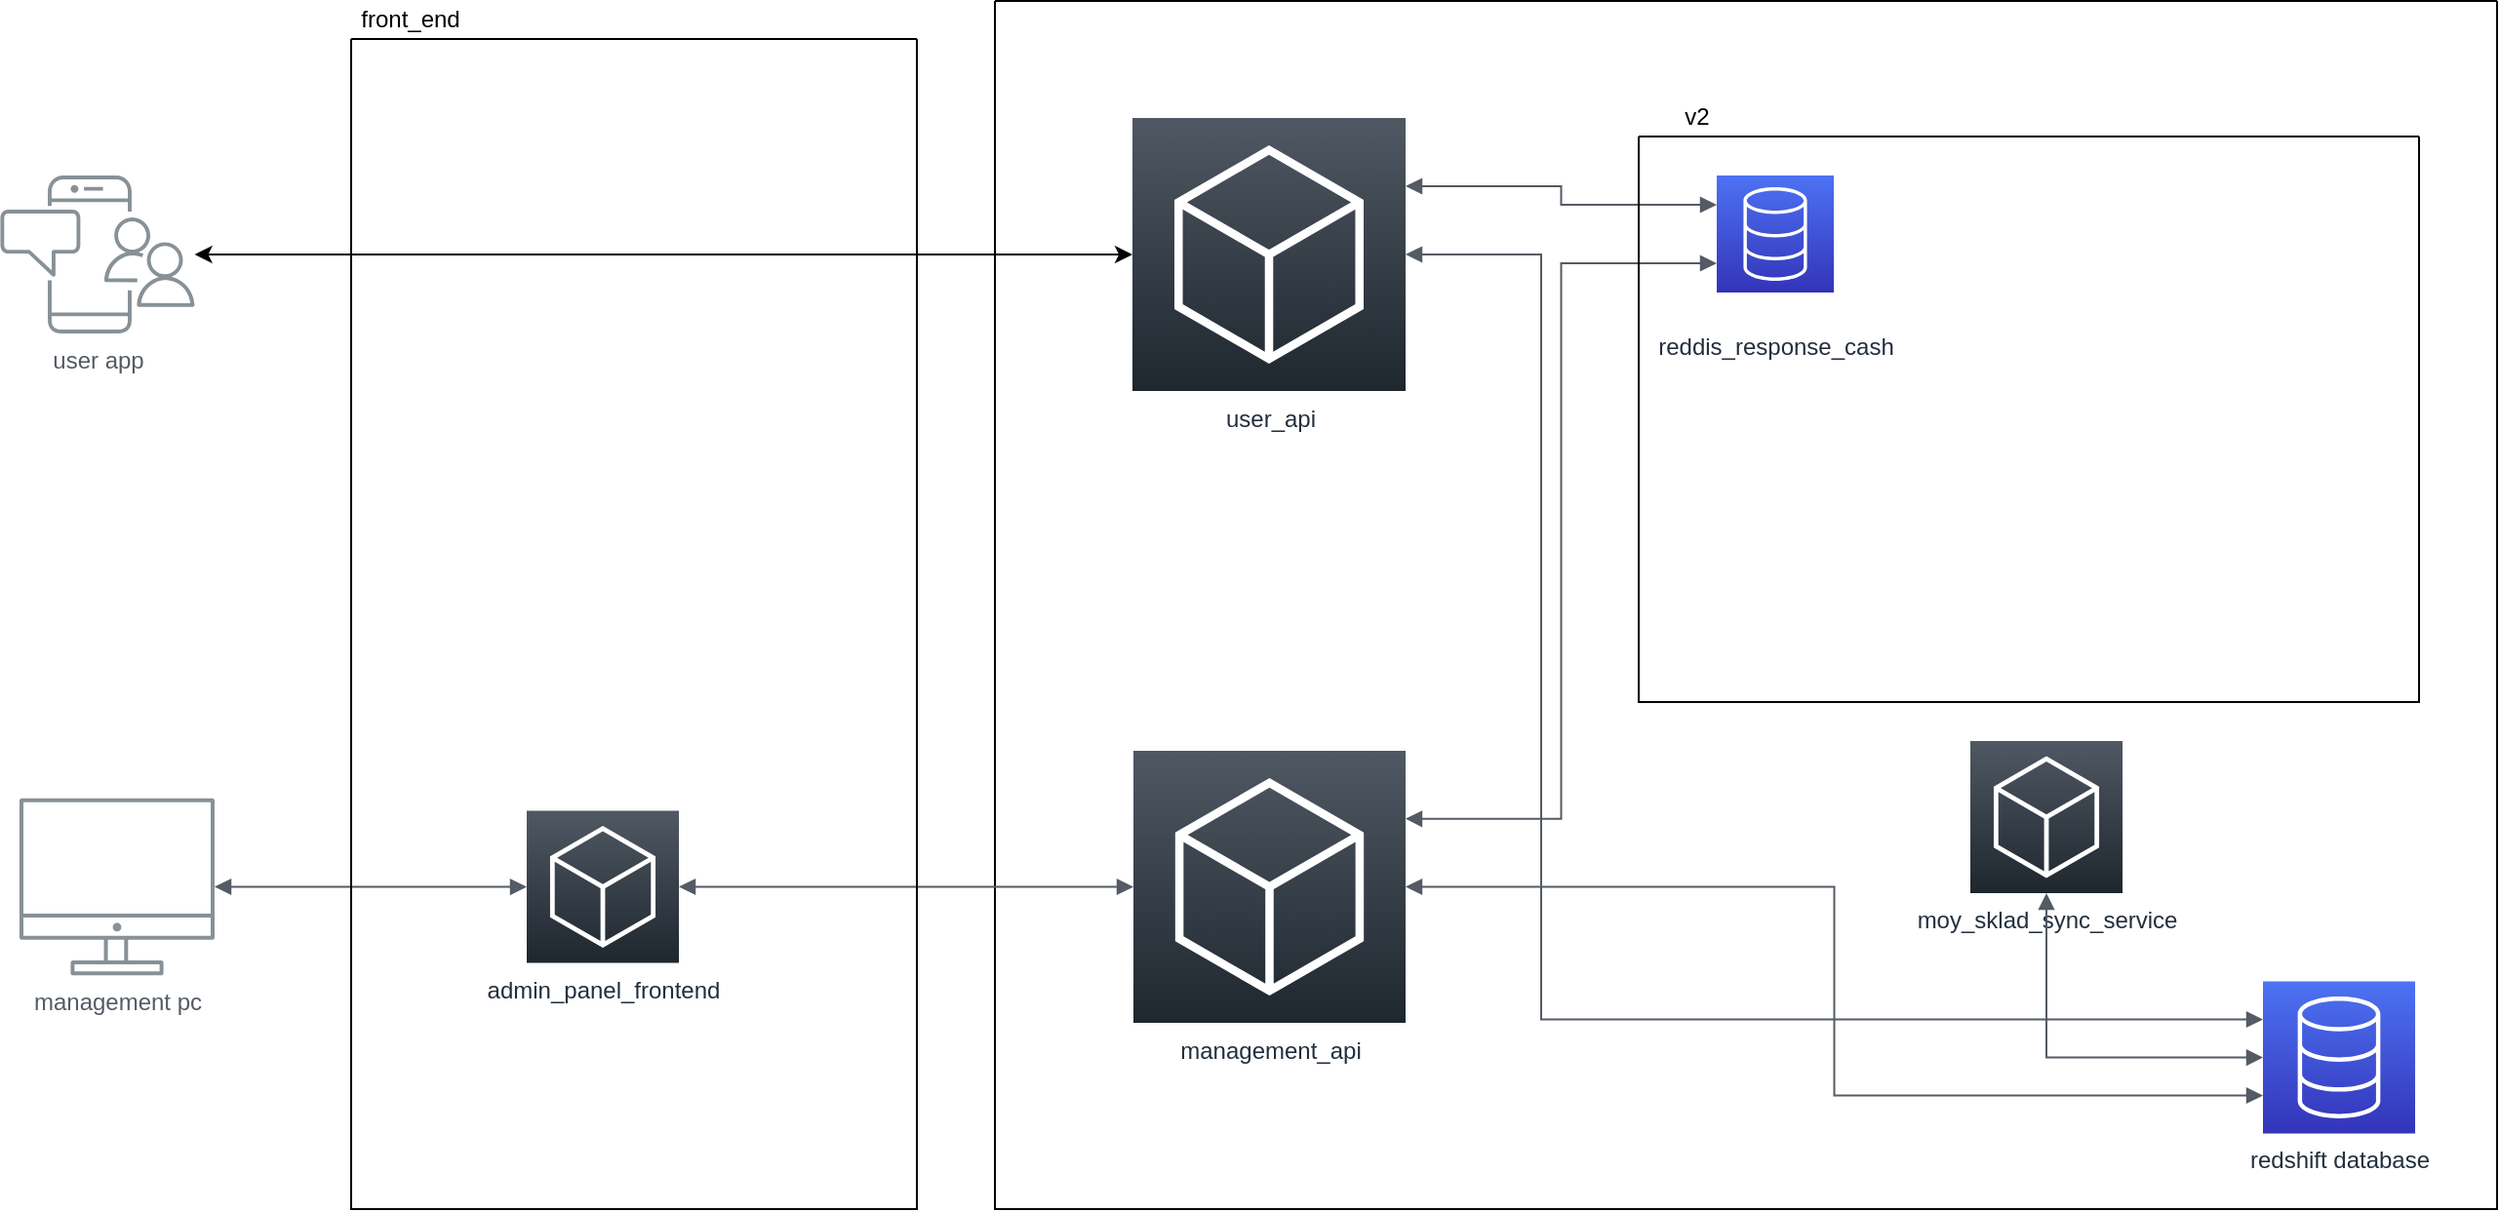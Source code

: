<mxfile version="14.7.4" type="github">
  <diagram id="Ht1M8jgEwFfnCIfOTk4-" name="Page-1">
    <mxGraphModel dx="1550" dy="863" grid="1" gridSize="10" guides="1" tooltips="1" connect="1" arrows="1" fold="1" page="1" pageScale="1" pageWidth="827" pageHeight="583" math="0" shadow="0">
      <root>
        <mxCell id="0" />
        <mxCell id="1" parent="0" />
        <mxCell id="UEzPUAAOIrF-is8g5C7q-109" value="&lt;div&gt;management pc&lt;/div&gt;&lt;div&gt;&lt;br&gt;&lt;/div&gt;" style="outlineConnect=0;gradientColor=none;fontColor=#545B64;strokeColor=none;fillColor=#879196;dashed=0;verticalLabelPosition=bottom;verticalAlign=top;align=center;html=1;fontSize=12;fontStyle=0;aspect=fixed;shape=mxgraph.aws4.illustration_desktop;pointerEvents=1;labelBackgroundColor=#ffffff;" parent="1" vertex="1">
          <mxGeometry x="100" y="449.25" width="100" height="91" as="geometry" />
        </mxCell>
        <mxCell id="UEzPUAAOIrF-is8g5C7q-110" value="&lt;div&gt;user app&lt;/div&gt;&lt;div&gt;&lt;br&gt;&lt;/div&gt;" style="outlineConnect=0;gradientColor=none;fontColor=#545B64;strokeColor=none;fillColor=#879196;dashed=0;verticalLabelPosition=bottom;verticalAlign=top;align=center;html=1;fontSize=12;fontStyle=0;aspect=fixed;shape=mxgraph.aws4.illustration_notification;pointerEvents=1;labelBackgroundColor=#ffffff;" parent="1" vertex="1">
          <mxGeometry x="90" y="130" width="100" height="81" as="geometry" />
        </mxCell>
        <mxCell id="O6OdLxzxA0O9MbHti5Z7-6" value="&lt;div&gt;redshift database&lt;/div&gt;" style="points=[[0,0,0],[0.25,0,0],[0.5,0,0],[0.75,0,0],[1,0,0],[0,1,0],[0.25,1,0],[0.5,1,0],[0.75,1,0],[1,1,0],[0,0.25,0],[0,0.5,0],[0,0.75,0],[1,0.25,0],[1,0.5,0],[1,0.75,0]];outlineConnect=0;fontColor=#232F3E;gradientColor=#4D72F3;gradientDirection=north;fillColor=#3334B9;strokeColor=#ffffff;dashed=0;verticalLabelPosition=bottom;verticalAlign=top;align=center;html=1;fontSize=12;fontStyle=0;aspect=fixed;shape=mxgraph.aws4.resourceIcon;resIcon=mxgraph.aws4.database;" vertex="1" parent="1">
          <mxGeometry x="1250" y="543.25" width="78" height="78" as="geometry" />
        </mxCell>
        <mxCell id="O6OdLxzxA0O9MbHti5Z7-8" value="&lt;div&gt;user_api&lt;/div&gt;" style="points=[[0,0,0],[0.25,0,0],[0.5,0,0],[0.75,0,0],[1,0,0],[0,1,0],[0.25,1,0],[0.5,1,0],[0.75,1,0],[1,1,0],[0,0.25,0],[0,0.5,0],[0,0.75,0],[1,0.25,0],[1,0.5,0],[1,0.75,0]];gradientDirection=north;outlineConnect=0;fontColor=#232F3E;gradientColor=#505863;fillColor=#1E262E;strokeColor=#ffffff;dashed=0;verticalLabelPosition=bottom;verticalAlign=top;align=center;html=1;fontSize=12;fontStyle=0;aspect=fixed;shape=mxgraph.aws4.resourceIcon;resIcon=mxgraph.aws4.general;" vertex="1" parent="1">
          <mxGeometry x="670.5" y="100.5" width="140" height="140" as="geometry" />
        </mxCell>
        <mxCell id="O6OdLxzxA0O9MbHti5Z7-9" value="management_api" style="points=[[0,0,0],[0.25,0,0],[0.5,0,0],[0.75,0,0],[1,0,0],[0,1,0],[0.25,1,0],[0.5,1,0],[0.75,1,0],[1,1,0],[0,0.25,0],[0,0.5,0],[0,0.75,0],[1,0.25,0],[1,0.5,0],[1,0.75,0]];gradientDirection=north;outlineConnect=0;fontColor=#232F3E;gradientColor=#505863;fillColor=#1E262E;strokeColor=#ffffff;dashed=0;verticalLabelPosition=bottom;verticalAlign=top;align=center;html=1;fontSize=12;fontStyle=0;aspect=fixed;shape=mxgraph.aws4.resourceIcon;resIcon=mxgraph.aws4.general;" vertex="1" parent="1">
          <mxGeometry x="671" y="425" width="139.5" height="139.5" as="geometry" />
        </mxCell>
        <mxCell id="O6OdLxzxA0O9MbHti5Z7-11" value="" style="endArrow=classic;startArrow=classic;html=1;" edge="1" parent="1" source="UEzPUAAOIrF-is8g5C7q-110" target="O6OdLxzxA0O9MbHti5Z7-8">
          <mxGeometry width="50" height="50" relative="1" as="geometry">
            <mxPoint x="210" y="190" as="sourcePoint" />
            <mxPoint x="361" y="189" as="targetPoint" />
          </mxGeometry>
        </mxCell>
        <mxCell id="O6OdLxzxA0O9MbHti5Z7-13" value="moy_sklad_sync_service" style="points=[[0,0,0],[0.25,0,0],[0.5,0,0],[0.75,0,0],[1,0,0],[0,1,0],[0.25,1,0],[0.5,1,0],[0.75,1,0],[1,1,0],[0,0.25,0],[0,0.5,0],[0,0.75,0],[1,0.25,0],[1,0.5,0],[1,0.75,0]];gradientDirection=north;outlineConnect=0;fontColor=#232F3E;gradientColor=#505863;fillColor=#1E262E;strokeColor=#ffffff;dashed=0;verticalLabelPosition=bottom;verticalAlign=top;align=center;html=1;fontSize=12;fontStyle=0;aspect=fixed;shape=mxgraph.aws4.resourceIcon;resIcon=mxgraph.aws4.general;" vertex="1" parent="1">
          <mxGeometry x="1100" y="420" width="78" height="78" as="geometry" />
        </mxCell>
        <mxCell id="O6OdLxzxA0O9MbHti5Z7-16" value="" style="edgeStyle=orthogonalEdgeStyle;html=1;endArrow=block;elbow=vertical;startArrow=block;startFill=1;endFill=1;strokeColor=#545B64;rounded=0;" edge="1" parent="1" source="O6OdLxzxA0O9MbHti5Z7-6" target="O6OdLxzxA0O9MbHti5Z7-13">
          <mxGeometry width="100" relative="1" as="geometry">
            <mxPoint x="850" y="300" as="sourcePoint" />
            <mxPoint x="950" y="300" as="targetPoint" />
          </mxGeometry>
        </mxCell>
        <mxCell id="O6OdLxzxA0O9MbHti5Z7-17" value="" style="edgeStyle=orthogonalEdgeStyle;html=1;endArrow=block;elbow=vertical;startArrow=block;startFill=1;endFill=1;strokeColor=#545B64;rounded=0;entryX=0;entryY=0.75;entryDx=0;entryDy=0;entryPerimeter=0;" edge="1" parent="1" source="O6OdLxzxA0O9MbHti5Z7-9" target="O6OdLxzxA0O9MbHti5Z7-6">
          <mxGeometry width="100" relative="1" as="geometry">
            <mxPoint x="850" y="300" as="sourcePoint" />
            <mxPoint x="950" y="300" as="targetPoint" />
          </mxGeometry>
        </mxCell>
        <mxCell id="O6OdLxzxA0O9MbHti5Z7-18" value="" style="edgeStyle=orthogonalEdgeStyle;html=1;endArrow=block;elbow=vertical;startArrow=block;startFill=1;endFill=1;strokeColor=#545B64;rounded=0;entryX=0;entryY=0.25;entryDx=0;entryDy=0;entryPerimeter=0;" edge="1" parent="1" source="O6OdLxzxA0O9MbHti5Z7-8" target="O6OdLxzxA0O9MbHti5Z7-6">
          <mxGeometry width="100" relative="1" as="geometry">
            <mxPoint x="850" y="300" as="sourcePoint" />
            <mxPoint x="1210" y="110" as="targetPoint" />
            <Array as="points">
              <mxPoint x="880" y="171" />
              <mxPoint x="880" y="563" />
            </Array>
          </mxGeometry>
        </mxCell>
        <mxCell id="O6OdLxzxA0O9MbHti5Z7-23" value="&lt;br&gt;reddis_response_cash" style="points=[[0,0,0],[0.25,0,0],[0.5,0,0],[0.75,0,0],[1,0,0],[0,1,0],[0.25,1,0],[0.5,1,0],[0.75,1,0],[1,1,0],[0,0.25,0],[0,0.5,0],[0,0.75,0],[1,0.25,0],[1,0.5,0],[1,0.75,0]];outlineConnect=0;fontColor=#232F3E;gradientColor=#4D72F3;gradientDirection=north;fillColor=#3334B9;strokeColor=#ffffff;dashed=0;verticalLabelPosition=bottom;verticalAlign=top;align=center;html=1;fontSize=12;fontStyle=0;aspect=fixed;shape=mxgraph.aws4.resourceIcon;resIcon=mxgraph.aws4.database;" vertex="1" parent="1">
          <mxGeometry x="970" y="130" width="60" height="60" as="geometry" />
        </mxCell>
        <mxCell id="O6OdLxzxA0O9MbHti5Z7-25" value="" style="edgeStyle=orthogonalEdgeStyle;html=1;endArrow=block;elbow=vertical;startArrow=block;startFill=1;endFill=1;strokeColor=#545B64;rounded=0;exitX=1;exitY=0.25;exitDx=0;exitDy=0;exitPerimeter=0;entryX=0;entryY=0.75;entryDx=0;entryDy=0;entryPerimeter=0;" edge="1" parent="1" source="O6OdLxzxA0O9MbHti5Z7-9" target="O6OdLxzxA0O9MbHti5Z7-23">
          <mxGeometry width="100" relative="1" as="geometry">
            <mxPoint x="850" y="300" as="sourcePoint" />
            <mxPoint x="950" y="300" as="targetPoint" />
          </mxGeometry>
        </mxCell>
        <mxCell id="O6OdLxzxA0O9MbHti5Z7-26" value="" style="edgeStyle=orthogonalEdgeStyle;html=1;endArrow=block;elbow=vertical;startArrow=block;startFill=1;endFill=1;strokeColor=#545B64;rounded=0;entryX=0;entryY=0.25;entryDx=0;entryDy=0;entryPerimeter=0;exitX=1;exitY=0.25;exitDx=0;exitDy=0;exitPerimeter=0;" edge="1" parent="1" source="O6OdLxzxA0O9MbHti5Z7-8" target="O6OdLxzxA0O9MbHti5Z7-23">
          <mxGeometry width="100" relative="1" as="geometry">
            <mxPoint x="810" y="140" as="sourcePoint" />
            <mxPoint x="950" y="300" as="targetPoint" />
          </mxGeometry>
        </mxCell>
        <mxCell id="O6OdLxzxA0O9MbHti5Z7-30" value="" style="swimlane;startSize=0;" vertex="1" parent="1">
          <mxGeometry x="600" y="40.5" width="770" height="619.5" as="geometry" />
        </mxCell>
        <mxCell id="O6OdLxzxA0O9MbHti5Z7-21" value="v2" style="text;html=1;strokeColor=none;fillColor=none;align=center;verticalAlign=middle;whiteSpace=wrap;rounded=0;" vertex="1" parent="O6OdLxzxA0O9MbHti5Z7-30">
          <mxGeometry x="340" y="49.5" width="40" height="20" as="geometry" />
        </mxCell>
        <mxCell id="O6OdLxzxA0O9MbHti5Z7-31" value="" style="swimlane;startSize=0;" vertex="1" parent="1">
          <mxGeometry x="930" y="110" width="400" height="290" as="geometry" />
        </mxCell>
        <mxCell id="O6OdLxzxA0O9MbHti5Z7-34" value="admin_panel_frontend" style="points=[[0,0,0],[0.25,0,0],[0.5,0,0],[0.75,0,0],[1,0,0],[0,1,0],[0.25,1,0],[0.5,1,0],[0.75,1,0],[1,1,0],[0,0.25,0],[0,0.5,0],[0,0.75,0],[1,0.25,0],[1,0.5,0],[1,0.75,0]];gradientDirection=north;outlineConnect=0;fontColor=#232F3E;gradientColor=#505863;fillColor=#1E262E;strokeColor=#ffffff;dashed=0;verticalLabelPosition=bottom;verticalAlign=top;align=center;html=1;fontSize=12;fontStyle=0;aspect=fixed;shape=mxgraph.aws4.resourceIcon;resIcon=mxgraph.aws4.general;" vertex="1" parent="1">
          <mxGeometry x="360" y="455.75" width="78" height="78" as="geometry" />
        </mxCell>
        <mxCell id="O6OdLxzxA0O9MbHti5Z7-36" value="" style="edgeStyle=orthogonalEdgeStyle;html=1;endArrow=block;elbow=vertical;startArrow=block;startFill=1;endFill=1;strokeColor=#545B64;rounded=0;" edge="1" parent="1" source="UEzPUAAOIrF-is8g5C7q-109" target="O6OdLxzxA0O9MbHti5Z7-34">
          <mxGeometry width="100" relative="1" as="geometry">
            <mxPoint x="470" y="370" as="sourcePoint" />
            <mxPoint x="570" y="370" as="targetPoint" />
          </mxGeometry>
        </mxCell>
        <mxCell id="O6OdLxzxA0O9MbHti5Z7-38" value="" style="edgeStyle=orthogonalEdgeStyle;html=1;endArrow=block;elbow=vertical;startArrow=block;startFill=1;endFill=1;strokeColor=#545B64;rounded=0;exitX=1;exitY=0.5;exitDx=0;exitDy=0;exitPerimeter=0;entryX=0;entryY=0.5;entryDx=0;entryDy=0;entryPerimeter=0;" edge="1" parent="1" source="O6OdLxzxA0O9MbHti5Z7-34" target="O6OdLxzxA0O9MbHti5Z7-9">
          <mxGeometry width="100" relative="1" as="geometry">
            <mxPoint x="470" y="370" as="sourcePoint" />
            <mxPoint x="570" y="370" as="targetPoint" />
          </mxGeometry>
        </mxCell>
        <mxCell id="O6OdLxzxA0O9MbHti5Z7-39" value="" style="swimlane;startSize=0;" vertex="1" parent="1">
          <mxGeometry x="270" y="60" width="290" height="600" as="geometry" />
        </mxCell>
        <mxCell id="O6OdLxzxA0O9MbHti5Z7-40" value="&lt;div&gt;front_end&lt;/div&gt;" style="text;html=1;align=center;verticalAlign=middle;resizable=0;points=[];autosize=1;strokeColor=none;" vertex="1" parent="1">
          <mxGeometry x="270" y="40" width="60" height="20" as="geometry" />
        </mxCell>
      </root>
    </mxGraphModel>
  </diagram>
</mxfile>
